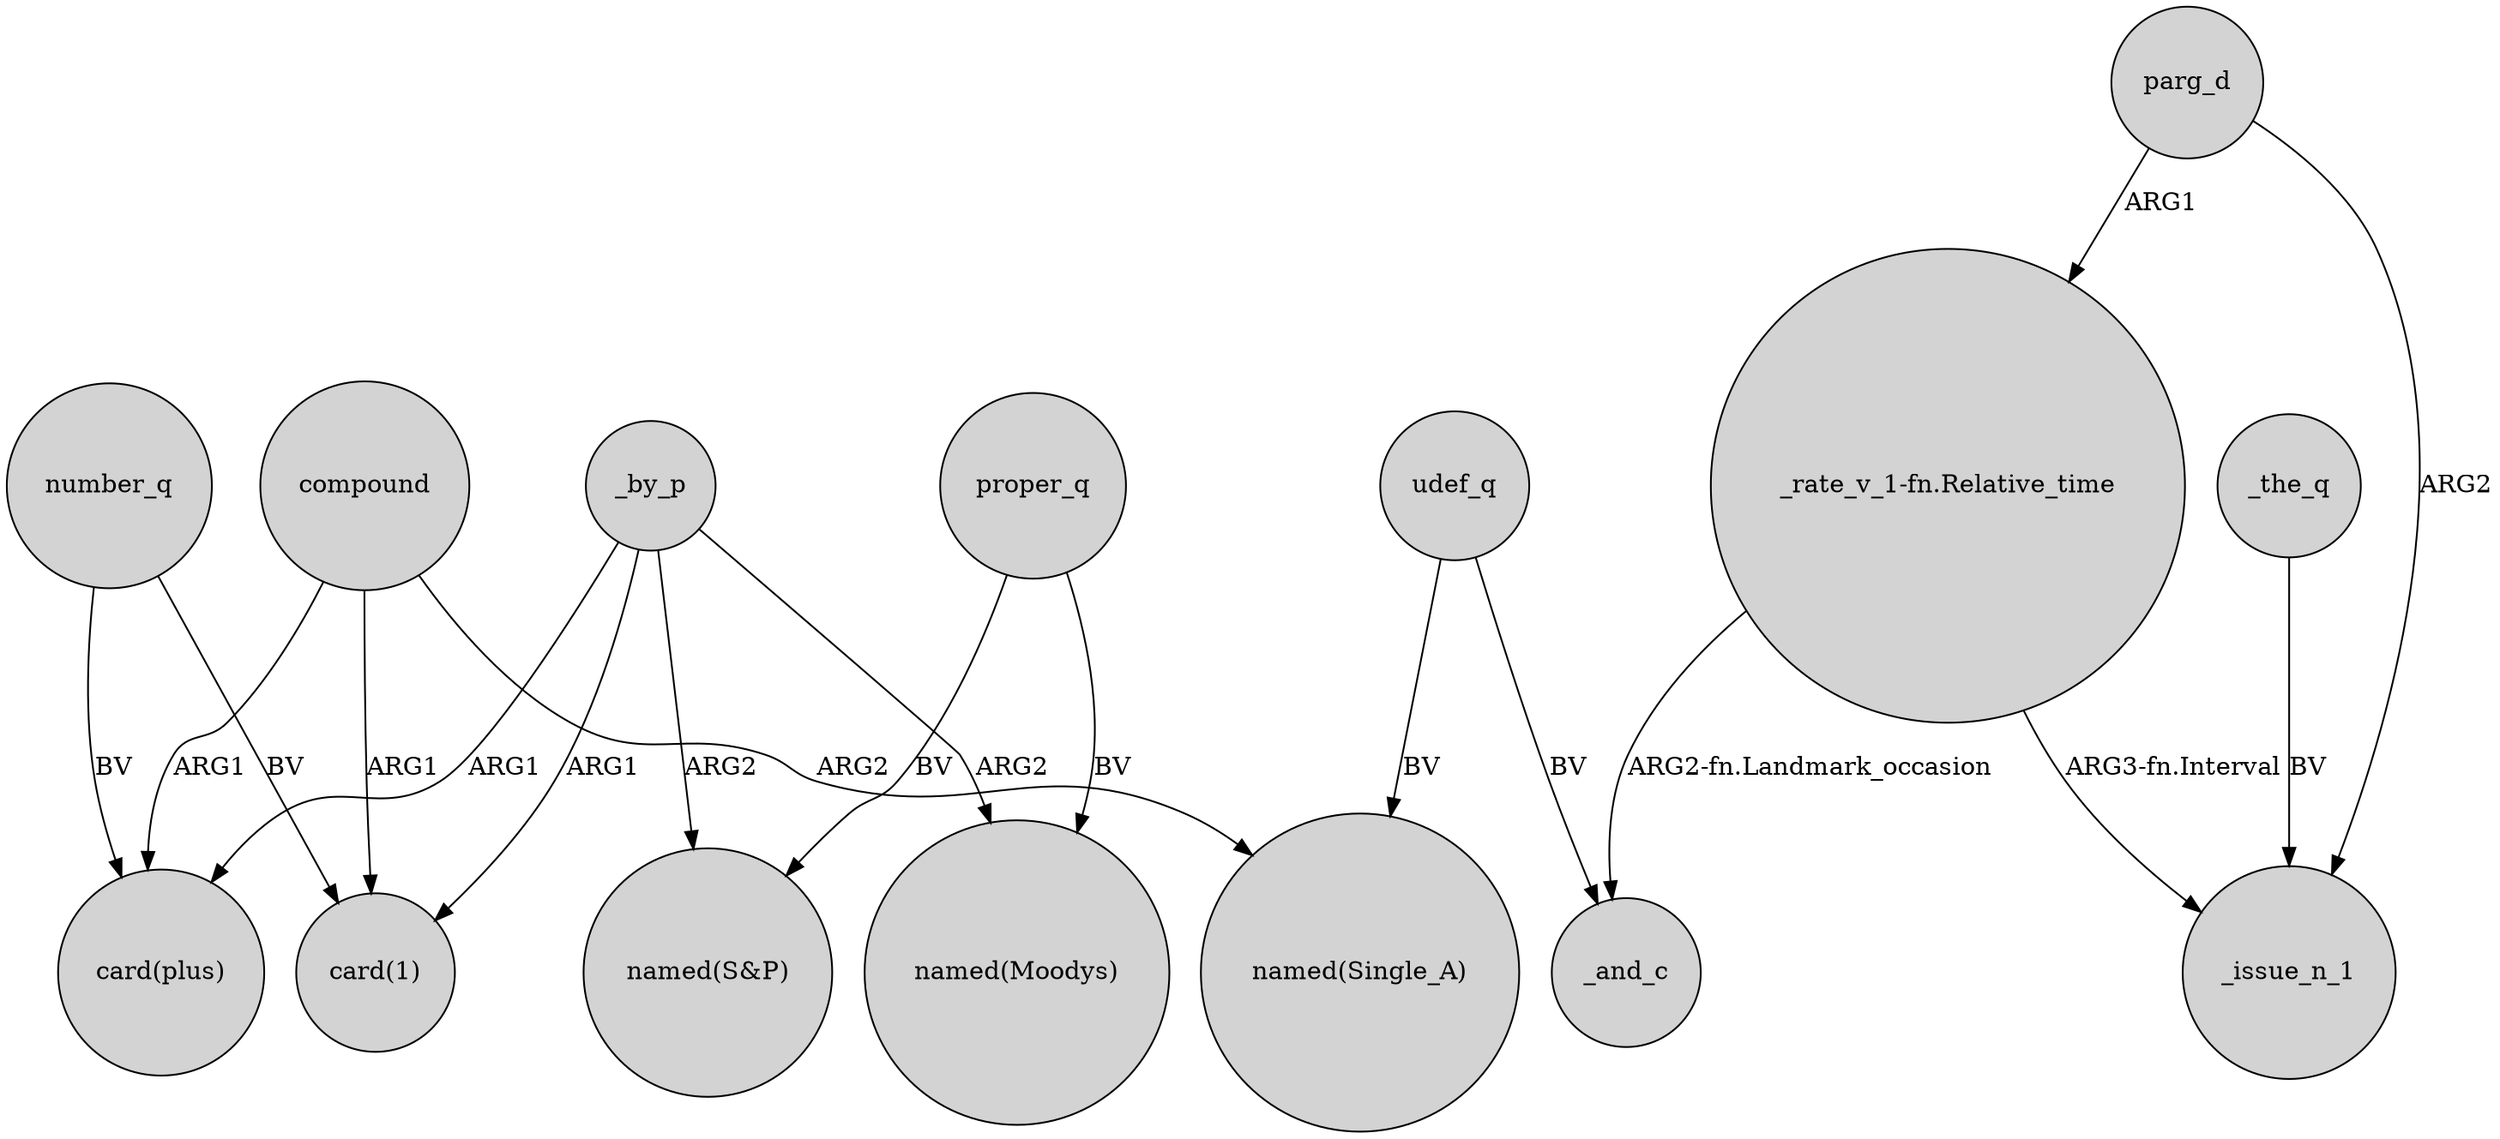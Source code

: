 digraph {
	node [shape=circle style=filled]
	compound -> "card(plus)" [label=ARG1]
	number_q -> "card(plus)" [label=BV]
	parg_d -> _issue_n_1 [label=ARG2]
	parg_d -> "_rate_v_1-fn.Relative_time" [label=ARG1]
	"_rate_v_1-fn.Relative_time" -> _and_c [label="ARG2-fn.Landmark_occasion"]
	_the_q -> _issue_n_1 [label=BV]
	proper_q -> "named(S&P)" [label=BV]
	_by_p -> "named(S&P)" [label=ARG2]
	udef_q -> _and_c [label=BV]
	_by_p -> "card(1)" [label=ARG1]
	_by_p -> "card(plus)" [label=ARG1]
	number_q -> "card(1)" [label=BV]
	"_rate_v_1-fn.Relative_time" -> _issue_n_1 [label="ARG3-fn.Interval"]
	compound -> "named(Single_A)" [label=ARG2]
	_by_p -> "named(Moodys)" [label=ARG2]
	udef_q -> "named(Single_A)" [label=BV]
	proper_q -> "named(Moodys)" [label=BV]
	compound -> "card(1)" [label=ARG1]
}

